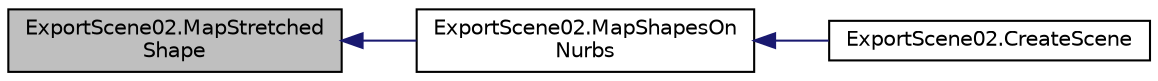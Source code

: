 digraph "ExportScene02.MapStretchedShape"
{
  edge [fontname="Helvetica",fontsize="10",labelfontname="Helvetica",labelfontsize="10"];
  node [fontname="Helvetica",fontsize="10",shape=record];
  rankdir="LR";
  Node29 [label="ExportScene02.MapStretched\lShape",height=0.2,width=0.4,color="black", fillcolor="grey75", style="filled", fontcolor="black"];
  Node29 -> Node30 [dir="back",color="midnightblue",fontsize="10",style="solid",fontname="Helvetica"];
  Node30 [label="ExportScene02.MapShapesOn\lNurbs",height=0.2,width=0.4,color="black", fillcolor="white", style="filled",URL="$namespace_export_scene02.html#a0d084226d31775fe7fe5f5f8c2fc0c24"];
  Node30 -> Node31 [dir="back",color="midnightblue",fontsize="10",style="solid",fontname="Helvetica"];
  Node31 [label="ExportScene02.CreateScene",height=0.2,width=0.4,color="black", fillcolor="white", style="filled",URL="$namespace_export_scene02.html#ab05e0f19c09bbd1997ef575f237d317e"];
}
